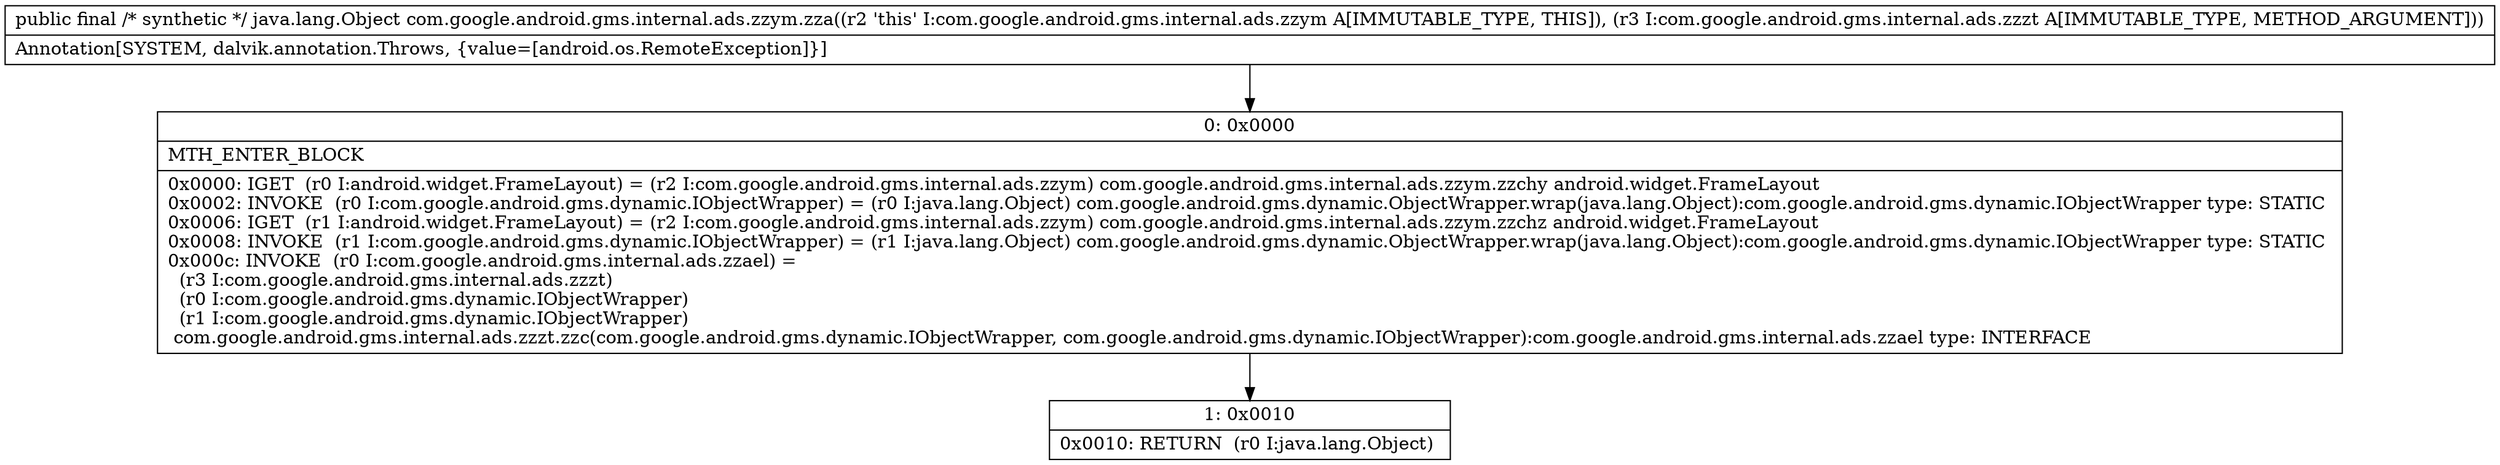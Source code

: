 digraph "CFG forcom.google.android.gms.internal.ads.zzym.zza(Lcom\/google\/android\/gms\/internal\/ads\/zzzt;)Ljava\/lang\/Object;" {
Node_0 [shape=record,label="{0\:\ 0x0000|MTH_ENTER_BLOCK\l|0x0000: IGET  (r0 I:android.widget.FrameLayout) = (r2 I:com.google.android.gms.internal.ads.zzym) com.google.android.gms.internal.ads.zzym.zzchy android.widget.FrameLayout \l0x0002: INVOKE  (r0 I:com.google.android.gms.dynamic.IObjectWrapper) = (r0 I:java.lang.Object) com.google.android.gms.dynamic.ObjectWrapper.wrap(java.lang.Object):com.google.android.gms.dynamic.IObjectWrapper type: STATIC \l0x0006: IGET  (r1 I:android.widget.FrameLayout) = (r2 I:com.google.android.gms.internal.ads.zzym) com.google.android.gms.internal.ads.zzym.zzchz android.widget.FrameLayout \l0x0008: INVOKE  (r1 I:com.google.android.gms.dynamic.IObjectWrapper) = (r1 I:java.lang.Object) com.google.android.gms.dynamic.ObjectWrapper.wrap(java.lang.Object):com.google.android.gms.dynamic.IObjectWrapper type: STATIC \l0x000c: INVOKE  (r0 I:com.google.android.gms.internal.ads.zzael) = \l  (r3 I:com.google.android.gms.internal.ads.zzzt)\l  (r0 I:com.google.android.gms.dynamic.IObjectWrapper)\l  (r1 I:com.google.android.gms.dynamic.IObjectWrapper)\l com.google.android.gms.internal.ads.zzzt.zzc(com.google.android.gms.dynamic.IObjectWrapper, com.google.android.gms.dynamic.IObjectWrapper):com.google.android.gms.internal.ads.zzael type: INTERFACE \l}"];
Node_1 [shape=record,label="{1\:\ 0x0010|0x0010: RETURN  (r0 I:java.lang.Object) \l}"];
MethodNode[shape=record,label="{public final \/* synthetic *\/ java.lang.Object com.google.android.gms.internal.ads.zzym.zza((r2 'this' I:com.google.android.gms.internal.ads.zzym A[IMMUTABLE_TYPE, THIS]), (r3 I:com.google.android.gms.internal.ads.zzzt A[IMMUTABLE_TYPE, METHOD_ARGUMENT]))  | Annotation[SYSTEM, dalvik.annotation.Throws, \{value=[android.os.RemoteException]\}]\l}"];
MethodNode -> Node_0;
Node_0 -> Node_1;
}

